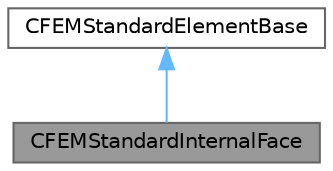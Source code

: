 digraph "CFEMStandardInternalFace"
{
 // LATEX_PDF_SIZE
  bgcolor="transparent";
  edge [fontname=Helvetica,fontsize=10,labelfontname=Helvetica,labelfontsize=10];
  node [fontname=Helvetica,fontsize=10,shape=box,height=0.2,width=0.4];
  Node1 [id="Node000001",label="CFEMStandardInternalFace",height=0.2,width=0.4,color="gray40", fillcolor="grey60", style="filled", fontcolor="black",tooltip="Class to define a FEM standard internal face."];
  Node2 -> Node1 [id="edge1_Node000001_Node000002",dir="back",color="steelblue1",style="solid",tooltip=" "];
  Node2 [id="Node000002",label="CFEMStandardElementBase",height=0.2,width=0.4,color="gray40", fillcolor="white", style="filled",URL="$classCFEMStandardElementBase.html",tooltip="Base class for a FEM standard element."];
}

